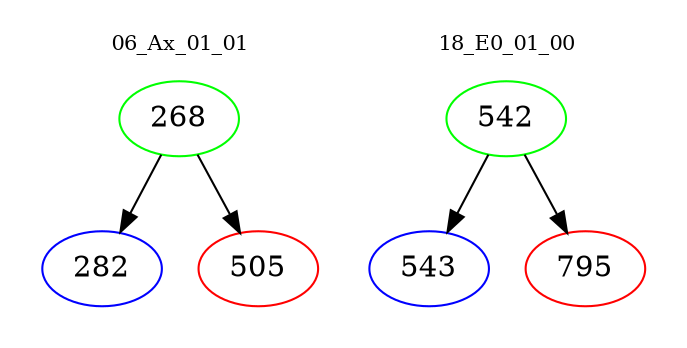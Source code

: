 digraph{
subgraph cluster_0 {
color = white
label = "06_Ax_01_01";
fontsize=10;
T0_268 [label="268", color="green"]
T0_268 -> T0_282 [color="black"]
T0_282 [label="282", color="blue"]
T0_268 -> T0_505 [color="black"]
T0_505 [label="505", color="red"]
}
subgraph cluster_1 {
color = white
label = "18_E0_01_00";
fontsize=10;
T1_542 [label="542", color="green"]
T1_542 -> T1_543 [color="black"]
T1_543 [label="543", color="blue"]
T1_542 -> T1_795 [color="black"]
T1_795 [label="795", color="red"]
}
}
